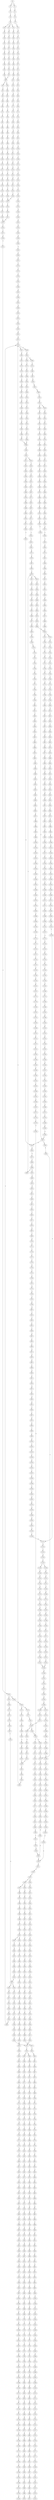 strict digraph  {
	S0 -> S1 [ label = C ];
	S0 -> S2 [ label = A ];
	S1 -> S3 [ label = C ];
	S2 -> S4 [ label = C ];
	S3 -> S5 [ label = T ];
	S4 -> S6 [ label = T ];
	S5 -> S7 [ label = T ];
	S6 -> S8 [ label = T ];
	S7 -> S9 [ label = C ];
	S8 -> S10 [ label = C ];
	S8 -> S11 [ label = G ];
	S8 -> S12 [ label = T ];
	S9 -> S13 [ label = A ];
	S10 -> S14 [ label = A ];
	S11 -> S15 [ label = A ];
	S12 -> S16 [ label = A ];
	S13 -> S17 [ label = G ];
	S14 -> S18 [ label = G ];
	S15 -> S19 [ label = G ];
	S16 -> S20 [ label = G ];
	S17 -> S21 [ label = A ];
	S18 -> S22 [ label = C ];
	S19 -> S23 [ label = C ];
	S20 -> S24 [ label = C ];
	S21 -> S25 [ label = G ];
	S22 -> S26 [ label = C ];
	S23 -> S27 [ label = C ];
	S24 -> S28 [ label = C ];
	S25 -> S29 [ label = G ];
	S26 -> S30 [ label = G ];
	S27 -> S31 [ label = G ];
	S28 -> S32 [ label = G ];
	S29 -> S33 [ label = T ];
	S30 -> S34 [ label = C ];
	S31 -> S35 [ label = C ];
	S32 -> S36 [ label = T ];
	S33 -> S37 [ label = C ];
	S34 -> S38 [ label = C ];
	S35 -> S39 [ label = C ];
	S36 -> S40 [ label = C ];
	S37 -> S41 [ label = C ];
	S38 -> S42 [ label = C ];
	S39 -> S43 [ label = C ];
	S40 -> S44 [ label = C ];
	S41 -> S45 [ label = C ];
	S42 -> S46 [ label = C ];
	S43 -> S47 [ label = C ];
	S44 -> S48 [ label = C ];
	S45 -> S49 [ label = T ];
	S46 -> S50 [ label = T ];
	S47 -> S50 [ label = T ];
	S48 -> S51 [ label = A ];
	S49 -> S52 [ label = T ];
	S50 -> S53 [ label = T ];
	S50 -> S54 [ label = C ];
	S51 -> S55 [ label = C ];
	S52 -> S56 [ label = C ];
	S53 -> S57 [ label = C ];
	S54 -> S58 [ label = C ];
	S55 -> S59 [ label = C ];
	S56 -> S60 [ label = T ];
	S57 -> S61 [ label = A ];
	S58 -> S62 [ label = A ];
	S59 -> S63 [ label = A ];
	S60 -> S64 [ label = C ];
	S61 -> S65 [ label = C ];
	S62 -> S66 [ label = C ];
	S63 -> S67 [ label = C ];
	S64 -> S68 [ label = G ];
	S65 -> S69 [ label = G ];
	S66 -> S70 [ label = C ];
	S67 -> S71 [ label = C ];
	S68 -> S72 [ label = T ];
	S69 -> S73 [ label = C ];
	S70 -> S74 [ label = C ];
	S71 -> S75 [ label = G ];
	S72 -> S76 [ label = A ];
	S73 -> S77 [ label = T ];
	S74 -> S78 [ label = G ];
	S75 -> S79 [ label = A ];
	S76 -> S80 [ label = C ];
	S77 -> S81 [ label = C ];
	S78 -> S82 [ label = C ];
	S79 -> S83 [ label = T ];
	S80 -> S84 [ label = G ];
	S81 -> S85 [ label = C ];
	S82 -> S86 [ label = C ];
	S83 -> S87 [ label = C ];
	S84 -> S88 [ label = G ];
	S85 -> S89 [ label = G ];
	S86 -> S90 [ label = G ];
	S87 -> S91 [ label = G ];
	S88 -> S92 [ label = C ];
	S89 -> S93 [ label = G ];
	S90 -> S94 [ label = G ];
	S91 -> S95 [ label = G ];
	S92 -> S96 [ label = T ];
	S93 -> S97 [ label = T ];
	S94 -> S98 [ label = T ];
	S95 -> S99 [ label = T ];
	S96 -> S100 [ label = A ];
	S97 -> S101 [ label = T ];
	S98 -> S102 [ label = C ];
	S99 -> S103 [ label = T ];
	S100 -> S104 [ label = C ];
	S101 -> S105 [ label = G ];
	S102 -> S106 [ label = C ];
	S103 -> S107 [ label = C ];
	S104 -> S108 [ label = T ];
	S105 -> S109 [ label = C ];
	S106 -> S110 [ label = C ];
	S107 -> S111 [ label = C ];
	S108 -> S112 [ label = G ];
	S109 -> S113 [ label = A ];
	S110 -> S114 [ label = A ];
	S111 -> S115 [ label = A ];
	S112 -> S116 [ label = G ];
	S113 -> S117 [ label = C ];
	S114 -> S118 [ label = G ];
	S115 -> S119 [ label = G ];
	S116 -> S120 [ label = T ];
	S117 -> S121 [ label = T ];
	S118 -> S122 [ label = T ];
	S119 -> S123 [ label = T ];
	S120 -> S124 [ label = G ];
	S121 -> S125 [ label = G ];
	S122 -> S126 [ label = G ];
	S123 -> S127 [ label = G ];
	S124 -> S128 [ label = C ];
	S125 -> S129 [ label = G ];
	S126 -> S130 [ label = G ];
	S127 -> S131 [ label = G ];
	S128 -> S132 [ label = T ];
	S129 -> S133 [ label = T ];
	S130 -> S134 [ label = T ];
	S131 -> S135 [ label = T ];
	S132 -> S136 [ label = A ];
	S133 -> S137 [ label = C ];
	S134 -> S138 [ label = C ];
	S135 -> S139 [ label = C ];
	S136 -> S140 [ label = C ];
	S137 -> S141 [ label = G ];
	S138 -> S142 [ label = G ];
	S139 -> S142 [ label = G ];
	S140 -> S143 [ label = T ];
	S141 -> S144 [ label = T ];
	S142 -> S145 [ label = T ];
	S143 -> S146 [ label = G ];
	S144 -> S147 [ label = C ];
	S145 -> S148 [ label = C ];
	S146 -> S149 [ label = T ];
	S147 -> S150 [ label = C ];
	S148 -> S151 [ label = C ];
	S149 -> S152 [ label = A ];
	S150 -> S153 [ label = G ];
	S151 -> S153 [ label = G ];
	S152 -> S154 [ label = A ];
	S153 -> S155 [ label = T ];
	S154 -> S156 [ label = C ];
	S155 -> S157 [ label = C ];
	S156 -> S158 [ label = A ];
	S157 -> S159 [ label = A ];
	S158 -> S160 [ label = C ];
	S159 -> S161 [ label = C ];
	S160 -> S162 [ label = A ];
	S161 -> S163 [ label = C ];
	S162 -> S164 [ label = C ];
	S163 -> S165 [ label = C ];
	S163 -> S166 [ label = G ];
	S164 -> S167 [ label = G ];
	S165 -> S168 [ label = T ];
	S166 -> S169 [ label = A ];
	S167 -> S170 [ label = C ];
	S168 -> S171 [ label = G ];
	S169 -> S172 [ label = A ];
	S169 -> S173 [ label = G ];
	S170 -> S174 [ label = T ];
	S171 -> S175 [ label = T ];
	S172 -> S176 [ label = T ];
	S173 -> S177 [ label = T ];
	S174 -> S178 [ label = C ];
	S175 -> S179 [ label = C ];
	S176 -> S180 [ label = C ];
	S177 -> S181 [ label = C ];
	S178 -> S182 [ label = C ];
	S179 -> S183 [ label = C ];
	S180 -> S184 [ label = C ];
	S181 -> S185 [ label = C ];
	S182 -> S186 [ label = T ];
	S183 -> S187 [ label = T ];
	S184 -> S188 [ label = T ];
	S185 -> S189 [ label = A ];
	S185 -> S190 [ label = T ];
	S186 -> S191 [ label = A ];
	S187 -> S192 [ label = T ];
	S188 -> S193 [ label = C ];
	S189 -> S194 [ label = G ];
	S190 -> S195 [ label = C ];
	S191 -> S196 [ label = G ];
	S192 -> S197 [ label = G ];
	S193 -> S198 [ label = G ];
	S194 -> S199 [ label = T ];
	S194 -> S200 [ label = C ];
	S195 -> S201 [ label = G ];
	S196 -> S202 [ label = A ];
	S197 -> S203 [ label = A ];
	S197 -> S204 [ label = T ];
	S198 -> S205 [ label = A ];
	S199 -> S206 [ label = A ];
	S200 -> S207 [ label = T ];
	S201 -> S208 [ label = A ];
	S202 -> S209 [ label = A ];
	S203 -> S210 [ label = A ];
	S204 -> S211 [ label = A ];
	S205 -> S212 [ label = A ];
	S206 -> S213 [ label = G ];
	S207 -> S214 [ label = T ];
	S208 -> S215 [ label = A ];
	S209 -> S216 [ label = C ];
	S210 -> S217 [ label = C ];
	S211 -> S218 [ label = G ];
	S212 -> S219 [ label = C ];
	S213 -> S220 [ label = G ];
	S214 -> S221 [ label = C ];
	S215 -> S222 [ label = C ];
	S216 -> S223 [ label = T ];
	S217 -> S224 [ label = T ];
	S218 -> S225 [ label = G ];
	S219 -> S226 [ label = T ];
	S220 -> S227 [ label = G ];
	S221 -> S228 [ label = A ];
	S222 -> S226 [ label = T ];
	S223 -> S229 [ label = T ];
	S224 -> S230 [ label = T ];
	S225 -> S231 [ label = A ];
	S226 -> S232 [ label = T ];
	S227 -> S233 [ label = T ];
	S228 -> S234 [ label = C ];
	S229 -> S235 [ label = C ];
	S230 -> S236 [ label = C ];
	S231 -> S237 [ label = G ];
	S232 -> S238 [ label = C ];
	S233 -> S239 [ label = C ];
	S234 -> S240 [ label = G ];
	S235 -> S241 [ label = A ];
	S236 -> S242 [ label = A ];
	S237 -> S243 [ label = A ];
	S238 -> S244 [ label = A ];
	S239 -> S245 [ label = A ];
	S240 -> S246 [ label = C ];
	S241 -> S247 [ label = A ];
	S242 -> S248 [ label = A ];
	S243 -> S249 [ label = G ];
	S244 -> S250 [ label = A ];
	S245 -> S251 [ label = C ];
	S246 -> S252 [ label = C ];
	S247 -> S253 [ label = C ];
	S248 -> S253 [ label = C ];
	S249 -> S254 [ label = G ];
	S250 -> S253 [ label = C ];
	S251 -> S255 [ label = T ];
	S252 -> S256 [ label = C ];
	S253 -> S257 [ label = C ];
	S253 -> S258 [ label = T ];
	S254 -> S259 [ label = T ];
	S255 -> S260 [ label = C ];
	S256 -> S261 [ label = T ];
	S257 -> S262 [ label = G ];
	S258 -> S263 [ label = G ];
	S259 -> S264 [ label = C ];
	S260 -> S265 [ label = G ];
	S261 -> S266 [ label = T ];
	S262 -> S267 [ label = G ];
	S263 -> S268 [ label = G ];
	S263 -> S269 [ label = C ];
	S264 -> S270 [ label = C ];
	S265 -> S271 [ label = C ];
	S266 -> S272 [ label = C ];
	S267 -> S273 [ label = C ];
	S268 -> S274 [ label = C ];
	S269 -> S275 [ label = C ];
	S270 -> S276 [ label = C ];
	S271 -> S277 [ label = T ];
	S272 -> S278 [ label = A ];
	S273 -> S279 [ label = C ];
	S274 -> S280 [ label = C ];
	S275 -> S281 [ label = C ];
	S276 -> S282 [ label = A ];
	S276 -> S283 [ label = G ];
	S277 -> S284 [ label = T ];
	S278 -> S285 [ label = T ];
	S279 -> S286 [ label = C ];
	S280 -> S287 [ label = C ];
	S281 -> S288 [ label = T ];
	S282 -> S289 [ label = G ];
	S283 -> S290 [ label = G ];
	S284 -> S291 [ label = C ];
	S285 -> S292 [ label = C ];
	S286 -> S293 [ label = A ];
	S287 -> S294 [ label = A ];
	S288 -> S295 [ label = A ];
	S289 -> S296 [ label = A ];
	S290 -> S297 [ label = A ];
	S291 -> S298 [ label = A ];
	S292 -> S299 [ label = C ];
	S293 -> S300 [ label = G ];
	S294 -> S301 [ label = G ];
	S295 -> S302 [ label = G ];
	S296 -> S303 [ label = G ];
	S297 -> S304 [ label = G ];
	S298 -> S305 [ label = T ];
	S299 -> S306 [ label = A ];
	S300 -> S307 [ label = T ];
	S301 -> S308 [ label = G ];
	S302 -> S309 [ label = G ];
	S303 -> S310 [ label = C ];
	S304 -> S311 [ label = G ];
	S305 -> S312 [ label = C ];
	S306 -> S313 [ label = G ];
	S307 -> S314 [ label = T ];
	S308 -> S315 [ label = T ];
	S309 -> S316 [ label = T ];
	S310 -> S317 [ label = C ];
	S311 -> S318 [ label = C ];
	S312 -> S319 [ label = C ];
	S313 -> S320 [ label = A ];
	S314 -> S321 [ label = G ];
	S315 -> S322 [ label = G ];
	S316 -> S323 [ label = G ];
	S317 -> S324 [ label = A ];
	S318 -> S325 [ label = G ];
	S319 -> S326 [ label = A ];
	S320 -> S327 [ label = A ];
	S321 -> S328 [ label = T ];
	S322 -> S329 [ label = C ];
	S322 -> S330 [ label = G ];
	S323 -> S331 [ label = T ];
	S324 -> S332 [ label = C ];
	S325 -> S333 [ label = T ];
	S326 -> S313 [ label = G ];
	S327 -> S334 [ label = C ];
	S328 -> S335 [ label = G ];
	S329 -> S336 [ label = G ];
	S330 -> S337 [ label = G ];
	S331 -> S338 [ label = G ];
	S332 -> S339 [ label = G ];
	S333 -> S340 [ label = G ];
	S334 -> S341 [ label = C ];
	S335 -> S342 [ label = C ];
	S336 -> S343 [ label = C ];
	S337 -> S344 [ label = C ];
	S338 -> S345 [ label = C ];
	S339 -> S346 [ label = G ];
	S340 -> S347 [ label = G ];
	S341 -> S348 [ label = A ];
	S341 -> S349 [ label = G ];
	S342 -> S350 [ label = G ];
	S343 -> S351 [ label = G ];
	S344 -> S352 [ label = T ];
	S345 -> S353 [ label = G ];
	S346 -> S354 [ label = T ];
	S347 -> S355 [ label = T ];
	S348 -> S356 [ label = G ];
	S348 -> S357 [ label = C ];
	S349 -> S358 [ label = G ];
	S350 -> S359 [ label = T ];
	S351 -> S360 [ label = T ];
	S352 -> S361 [ label = T ];
	S353 -> S362 [ label = T ];
	S354 -> S363 [ label = T ];
	S355 -> S364 [ label = A ];
	S356 -> S365 [ label = A ];
	S357 -> S366 [ label = C ];
	S358 -> S367 [ label = A ];
	S359 -> S368 [ label = C ];
	S360 -> S369 [ label = C ];
	S361 -> S370 [ label = C ];
	S362 -> S371 [ label = C ];
	S363 -> S372 [ label = A ];
	S364 -> S373 [ label = T ];
	S365 -> S374 [ label = C ];
	S366 -> S375 [ label = A ];
	S367 -> S376 [ label = C ];
	S368 -> S377 [ label = G ];
	S369 -> S378 [ label = G ];
	S370 -> S379 [ label = G ];
	S371 -> S380 [ label = G ];
	S372 -> S381 [ label = C ];
	S373 -> S382 [ label = G ];
	S374 -> S383 [ label = T ];
	S375 -> S384 [ label = C ];
	S376 -> S385 [ label = G ];
	S377 -> S386 [ label = A ];
	S378 -> S387 [ label = T ];
	S379 -> S388 [ label = A ];
	S380 -> S386 [ label = A ];
	S381 -> S389 [ label = T ];
	S382 -> S390 [ label = A ];
	S383 -> S391 [ label = C ];
	S384 -> S392 [ label = C ];
	S385 -> S393 [ label = C ];
	S386 -> S394 [ label = A ];
	S387 -> S395 [ label = G ];
	S388 -> S396 [ label = A ];
	S389 -> S397 [ label = G ];
	S390 -> S398 [ label = G ];
	S391 -> S399 [ label = C ];
	S392 -> S400 [ label = C ];
	S393 -> S401 [ label = C ];
	S394 -> S402 [ label = C ];
	S395 -> S403 [ label = C ];
	S396 -> S404 [ label = C ];
	S397 -> S405 [ label = C ];
	S398 -> S406 [ label = C ];
	S399 -> S407 [ label = C ];
	S400 -> S408 [ label = C ];
	S401 -> S409 [ label = C ];
	S402 -> S410 [ label = C ];
	S402 -> S411 [ label = A ];
	S403 -> S412 [ label = A ];
	S404 -> S413 [ label = A ];
	S405 -> S414 [ label = A ];
	S406 -> S415 [ label = G ];
	S407 -> S416 [ label = A ];
	S408 -> S417 [ label = T ];
	S409 -> S418 [ label = A ];
	S410 -> S419 [ label = T ];
	S411 -> S420 [ label = C ];
	S412 -> S421 [ label = T ];
	S413 -> S422 [ label = C ];
	S414 -> S423 [ label = G ];
	S415 -> S424 [ label = G ];
	S416 -> S425 [ label = T ];
	S417 -> S426 [ label = T ];
	S418 -> S427 [ label = T ];
	S419 -> S428 [ label = T ];
	S420 -> S429 [ label = C ];
	S421 -> S430 [ label = C ];
	S422 -> S431 [ label = G ];
	S423 -> S432 [ label = A ];
	S424 -> S433 [ label = T ];
	S425 -> S434 [ label = C ];
	S426 -> S435 [ label = C ];
	S427 -> S436 [ label = C ];
	S428 -> S437 [ label = C ];
	S429 -> S438 [ label = C ];
	S430 -> S439 [ label = C ];
	S431 -> S440 [ label = C ];
	S432 -> S441 [ label = C ];
	S433 -> S442 [ label = C ];
	S434 -> S443 [ label = T ];
	S435 -> S444 [ label = C ];
	S435 -> S445 [ label = G ];
	S436 -> S446 [ label = G ];
	S437 -> S447 [ label = G ];
	S438 -> S448 [ label = G ];
	S439 -> S449 [ label = G ];
	S440 -> S450 [ label = G ];
	S441 -> S451 [ label = G ];
	S442 -> S452 [ label = G ];
	S443 -> S453 [ label = G ];
	S444 -> S454 [ label = T ];
	S445 -> S455 [ label = A ];
	S446 -> S456 [ label = T ];
	S447 -> S457 [ label = T ];
	S448 -> S458 [ label = T ];
	S449 -> S459 [ label = C ];
	S450 -> S460 [ label = C ];
	S451 -> S461 [ label = G ];
	S452 -> S462 [ label = C ];
	S453 -> S463 [ label = C ];
	S454 -> S464 [ label = G ];
	S455 -> S465 [ label = T ];
	S456 -> S466 [ label = C ];
	S457 -> S467 [ label = A ];
	S458 -> S468 [ label = A ];
	S459 -> S469 [ label = A ];
	S460 -> S470 [ label = A ];
	S461 -> S471 [ label = A ];
	S462 -> S472 [ label = A ];
	S463 -> S473 [ label = C ];
	S464 -> S474 [ label = T ];
	S465 -> S475 [ label = C ];
	S466 -> S476 [ label = C ];
	S467 -> S477 [ label = C ];
	S468 -> S478 [ label = C ];
	S469 -> S479 [ label = C ];
	S470 -> S480 [ label = C ];
	S471 -> S481 [ label = C ];
	S472 -> S482 [ label = C ];
	S473 -> S483 [ label = A ];
	S474 -> S484 [ label = C ];
	S475 -> S485 [ label = G ];
	S476 -> S486 [ label = T ];
	S477 -> S487 [ label = T ];
	S478 -> S488 [ label = G ];
	S479 -> S489 [ label = G ];
	S480 -> S490 [ label = G ];
	S481 -> S491 [ label = A ];
	S482 -> S492 [ label = G ];
	S483 -> S493 [ label = G ];
	S484 -> S494 [ label = C ];
	S485 -> S495 [ label = T ];
	S486 -> S496 [ label = C ];
	S487 -> S497 [ label = T ];
	S488 -> S498 [ label = T ];
	S489 -> S499 [ label = T ];
	S490 -> S500 [ label = T ];
	S491 -> S501 [ label = C ];
	S492 -> S502 [ label = C ];
	S493 -> S503 [ label = T ];
	S494 -> S504 [ label = T ];
	S495 -> S505 [ label = T ];
	S496 -> S506 [ label = T ];
	S497 -> S507 [ label = C ];
	S498 -> S508 [ label = C ];
	S499 -> S509 [ label = C ];
	S500 -> S510 [ label = C ];
	S501 -> S511 [ label = A ];
	S502 -> S512 [ label = G ];
	S503 -> S513 [ label = C ];
	S504 -> S514 [ label = T ];
	S505 -> S515 [ label = T ];
	S506 -> S516 [ label = T ];
	S507 -> S517 [ label = A ];
	S508 -> S518 [ label = C ];
	S509 -> S519 [ label = G ];
	S510 -> S520 [ label = C ];
	S511 -> S521 [ label = C ];
	S512 -> S522 [ label = C ];
	S513 -> S523 [ label = G ];
	S514 -> S197 [ label = G ];
	S515 -> S524 [ label = G ];
	S516 -> S525 [ label = C ];
	S517 -> S526 [ label = A ];
	S518 -> S527 [ label = A ];
	S519 -> S528 [ label = A ];
	S520 -> S529 [ label = A ];
	S521 -> S530 [ label = C ];
	S522 -> S531 [ label = G ];
	S523 -> S532 [ label = T ];
	S524 -> S533 [ label = T ];
	S525 -> S534 [ label = T ];
	S526 -> S535 [ label = G ];
	S527 -> S536 [ label = G ];
	S528 -> S537 [ label = G ];
	S529 -> S538 [ label = G ];
	S530 -> S539 [ label = T ];
	S531 -> S540 [ label = G ];
	S532 -> S541 [ label = A ];
	S533 -> S542 [ label = A ];
	S534 -> S543 [ label = C ];
	S535 -> S544 [ label = C ];
	S536 -> S545 [ label = C ];
	S537 -> S546 [ label = C ];
	S538 -> S547 [ label = C ];
	S539 -> S548 [ label = C ];
	S540 -> S549 [ label = C ];
	S541 -> S550 [ label = A ];
	S542 -> S551 [ label = G ];
	S543 -> S552 [ label = G ];
	S544 -> S553 [ label = G ];
	S545 -> S554 [ label = G ];
	S546 -> S555 [ label = G ];
	S547 -> S556 [ label = T ];
	S547 -> S554 [ label = G ];
	S548 -> S557 [ label = T ];
	S549 -> S558 [ label = T ];
	S550 -> S559 [ label = G ];
	S551 -> S560 [ label = G ];
	S552 -> S561 [ label = G ];
	S553 -> S562 [ label = A ];
	S554 -> S563 [ label = A ];
	S555 -> S564 [ label = A ];
	S556 -> S565 [ label = T ];
	S557 -> S566 [ label = A ];
	S558 -> S567 [ label = G ];
	S559 -> S568 [ label = A ];
	S560 -> S569 [ label = A ];
	S561 -> S570 [ label = A ];
	S562 -> S571 [ label = G ];
	S563 -> S572 [ label = G ];
	S564 -> S573 [ label = G ];
	S565 -> S221 [ label = C ];
	S566 -> S574 [ label = G ];
	S567 -> S575 [ label = G ];
	S568 -> S576 [ label = C ];
	S569 -> S577 [ label = A ];
	S570 -> S578 [ label = G ];
	S571 -> S579 [ label = T ];
	S572 -> S580 [ label = T ];
	S573 -> S581 [ label = T ];
	S574 -> S582 [ label = A ];
	S575 -> S583 [ label = A ];
	S576 -> S584 [ label = G ];
	S577 -> S585 [ label = A ];
	S578 -> S586 [ label = A ];
	S579 -> S587 [ label = C ];
	S580 -> S588 [ label = C ];
	S581 -> S589 [ label = C ];
	S582 -> S590 [ label = A ];
	S583 -> S591 [ label = A ];
	S584 -> S592 [ label = G ];
	S585 -> S593 [ label = G ];
	S586 -> S594 [ label = G ];
	S587 -> S595 [ label = C ];
	S588 -> S596 [ label = C ];
	S588 -> S597 [ label = T ];
	S589 -> S598 [ label = G ];
	S590 -> S599 [ label = C ];
	S591 -> S600 [ label = T ];
	S592 -> S601 [ label = C ];
	S593 -> S602 [ label = G ];
	S594 -> S603 [ label = G ];
	S595 -> S604 [ label = C ];
	S596 -> S604 [ label = C ];
	S597 -> S605 [ label = C ];
	S598 -> S606 [ label = A ];
	S599 -> S607 [ label = G ];
	S600 -> S608 [ label = G ];
	S601 -> S609 [ label = T ];
	S602 -> S610 [ label = T ];
	S603 -> S611 [ label = T ];
	S604 -> S612 [ label = T ];
	S604 -> S613 [ label = G ];
	S605 -> S614 [ label = G ];
	S606 -> S615 [ label = A ];
	S607 -> S616 [ label = A ];
	S608 -> S617 [ label = G ];
	S609 -> S618 [ label = C ];
	S610 -> S619 [ label = C ];
	S611 -> S620 [ label = C ];
	S612 -> S621 [ label = C ];
	S613 -> S622 [ label = C ];
	S614 -> S623 [ label = T ];
	S615 -> S624 [ label = C ];
	S616 -> S625 [ label = G ];
	S617 -> S626 [ label = G ];
	S618 -> S627 [ label = T ];
	S619 -> S628 [ label = C ];
	S620 -> S270 [ label = C ];
	S621 -> S629 [ label = C ];
	S622 -> S630 [ label = C ];
	S623 -> S631 [ label = C ];
	S624 -> S632 [ label = C ];
	S625 -> S633 [ label = G ];
	S626 -> S634 [ label = G ];
	S627 -> S635 [ label = C ];
	S628 -> S636 [ label = C ];
	S629 -> S637 [ label = G ];
	S630 -> S638 [ label = T ];
	S631 -> S639 [ label = T ];
	S632 -> S640 [ label = T ];
	S633 -> S641 [ label = T ];
	S634 -> S642 [ label = T ];
	S635 -> S643 [ label = G ];
	S636 -> S644 [ label = G ];
	S637 -> S645 [ label = G ];
	S638 -> S646 [ label = G ];
	S639 -> S647 [ label = G ];
	S640 -> S648 [ label = G ];
	S641 -> S649 [ label = G ];
	S642 -> S650 [ label = C ];
	S643 -> S651 [ label = A ];
	S644 -> S652 [ label = A ];
	S645 -> S653 [ label = T ];
	S646 -> S654 [ label = T ];
	S647 -> S655 [ label = T ];
	S648 -> S656 [ label = T ];
	S649 -> S657 [ label = T ];
	S650 -> S658 [ label = C ];
	S651 -> S659 [ label = A ];
	S652 -> S660 [ label = A ];
	S653 -> S661 [ label = C ];
	S654 -> S662 [ label = C ];
	S655 -> S663 [ label = T ];
	S656 -> S664 [ label = C ];
	S657 -> S665 [ label = C ];
	S658 -> S666 [ label = G ];
	S659 -> S667 [ label = G ];
	S660 -> S668 [ label = G ];
	S661 -> S669 [ label = T ];
	S662 -> S670 [ label = G ];
	S663 -> S671 [ label = C ];
	S664 -> S672 [ label = G ];
	S665 -> S673 [ label = C ];
	S666 -> S674 [ label = C ];
	S667 -> S675 [ label = T ];
	S668 -> S676 [ label = T ];
	S669 -> S677 [ label = G ];
	S670 -> S678 [ label = C ];
	S671 -> S679 [ label = C ];
	S672 -> S680 [ label = C ];
	S673 -> S681 [ label = C ];
	S674 -> S682 [ label = C ];
	S675 -> S683 [ label = C ];
	S676 -> S684 [ label = C ];
	S677 -> S685 [ label = G ];
	S678 -> S686 [ label = G ];
	S679 -> S687 [ label = G ];
	S680 -> S688 [ label = G ];
	S681 -> S689 [ label = T ];
	S682 -> S690 [ label = G ];
	S683 -> S691 [ label = G ];
	S684 -> S692 [ label = G ];
	S685 -> S693 [ label = A ];
	S686 -> S694 [ label = C ];
	S687 -> S695 [ label = T ];
	S688 -> S694 [ label = C ];
	S689 -> S696 [ label = G ];
	S690 -> S697 [ label = G ];
	S691 -> S698 [ label = C ];
	S692 -> S699 [ label = A ];
	S693 -> S700 [ label = G ];
	S694 -> S701 [ label = G ];
	S694 -> S702 [ label = A ];
	S695 -> S703 [ label = G ];
	S696 -> S704 [ label = T ];
	S697 -> S705 [ label = A ];
	S698 -> S706 [ label = G ];
	S699 -> S707 [ label = G ];
	S700 -> S708 [ label = G ];
	S701 -> S709 [ label = A ];
	S702 -> S710 [ label = A ];
	S703 -> S711 [ label = G ];
	S704 -> S712 [ label = C ];
	S705 -> S713 [ label = A ];
	S706 -> S714 [ label = G ];
	S707 -> S715 [ label = G ];
	S708 -> S716 [ label = G ];
	S709 -> S717 [ label = G ];
	S710 -> S718 [ label = C ];
	S711 -> S719 [ label = C ];
	S712 -> S720 [ label = C ];
	S713 -> S721 [ label = C ];
	S714 -> S722 [ label = C ];
	S715 -> S723 [ label = T ];
	S716 -> S724 [ label = T ];
	S717 -> S725 [ label = C ];
	S718 -> S726 [ label = C ];
	S719 -> S727 [ label = C ];
	S720 -> S728 [ label = T ];
	S721 -> S729 [ label = T ];
	S722 -> S730 [ label = T ];
	S723 -> S731 [ label = A ];
	S724 -> S732 [ label = G ];
	S725 -> S733 [ label = A ];
	S726 -> S734 [ label = C ];
	S727 -> S735 [ label = C ];
	S728 -> S736 [ label = A ];
	S729 -> S737 [ label = G ];
	S730 -> S738 [ label = A ];
	S731 -> S739 [ label = T ];
	S732 -> S740 [ label = T ];
	S733 -> S741 [ label = G ];
	S734 -> S742 [ label = G ];
	S735 -> S743 [ label = G ];
	S736 -> S744 [ label = C ];
	S737 -> S745 [ label = C ];
	S738 -> S746 [ label = T ];
	S739 -> S747 [ label = A ];
	S740 -> S748 [ label = T ];
	S741 -> S749 [ label = T ];
	S742 -> S750 [ label = T ];
	S743 -> S751 [ label = T ];
	S744 -> S752 [ label = T ];
	S745 -> S753 [ label = A ];
	S746 -> S754 [ label = A ];
	S747 -> S755 [ label = A ];
	S748 -> S756 [ label = C ];
	S749 -> S757 [ label = G ];
	S750 -> S758 [ label = A ];
	S751 -> S759 [ label = C ];
	S752 -> S760 [ label = A ];
	S753 -> S761 [ label = A ];
	S754 -> S762 [ label = G ];
	S755 -> S763 [ label = G ];
	S756 -> S764 [ label = C ];
	S757 -> S765 [ label = C ];
	S758 -> S766 [ label = C ];
	S759 -> S767 [ label = C ];
	S760 -> S768 [ label = C ];
	S761 -> S769 [ label = C ];
	S762 -> S770 [ label = T ];
	S763 -> S771 [ label = T ];
	S764 -> S772 [ label = A ];
	S765 -> S773 [ label = A ];
	S766 -> S774 [ label = A ];
	S767 -> S775 [ label = A ];
	S768 -> S776 [ label = C ];
	S769 -> S777 [ label = C ];
	S770 -> S778 [ label = A ];
	S771 -> S779 [ label = C ];
	S772 -> S780 [ label = G ];
	S773 -> S781 [ label = A ];
	S774 -> S782 [ label = G ];
	S775 -> S783 [ label = G ];
	S776 -> S784 [ label = A ];
	S777 -> S785 [ label = A ];
	S778 -> S786 [ label = G ];
	S779 -> S787 [ label = G ];
	S780 -> S788 [ label = C ];
	S781 -> S789 [ label = C ];
	S782 -> S790 [ label = C ];
	S783 -> S791 [ label = T ];
	S784 -> S792 [ label = G ];
	S785 -> S793 [ label = G ];
	S786 -> S794 [ label = C ];
	S787 -> S795 [ label = T ];
	S788 -> S796 [ label = A ];
	S789 -> S797 [ label = A ];
	S790 -> S798 [ label = A ];
	S791 -> S799 [ label = A ];
	S792 -> S800 [ label = G ];
	S793 -> S801 [ label = A ];
	S794 -> S802 [ label = C ];
	S795 -> S803 [ label = G ];
	S796 -> S804 [ label = G ];
	S797 -> S805 [ label = G ];
	S798 -> S806 [ label = G ];
	S799 -> S807 [ label = G ];
	S800 -> S808 [ label = A ];
	S801 -> S809 [ label = A ];
	S802 -> S810 [ label = G ];
	S803 -> S811 [ label = G ];
	S804 -> S812 [ label = A ];
	S805 -> S813 [ label = C ];
	S806 -> S814 [ label = G ];
	S807 -> S815 [ label = C ];
	S808 -> S816 [ label = G ];
	S809 -> S817 [ label = C ];
	S810 -> S818 [ label = A ];
	S811 -> S819 [ label = T ];
	S812 -> S820 [ label = T ];
	S813 -> S821 [ label = T ];
	S814 -> S822 [ label = T ];
	S815 -> S823 [ label = T ];
	S816 -> S824 [ label = A ];
	S817 -> S825 [ label = A ];
	S818 -> S826 [ label = A ];
	S819 -> S827 [ label = A ];
	S820 -> S828 [ label = A ];
	S821 -> S829 [ label = A ];
	S822 -> S830 [ label = G ];
	S823 -> S831 [ label = C ];
	S824 -> S832 [ label = G ];
	S825 -> S833 [ label = G ];
	S826 -> S834 [ label = A ];
	S827 -> S835 [ label = C ];
	S828 -> S836 [ label = A ];
	S829 -> S837 [ label = C ];
	S830 -> S838 [ label = C ];
	S831 -> S839 [ label = C ];
	S832 -> S840 [ label = T ];
	S833 -> S841 [ label = C ];
	S834 -> S842 [ label = C ];
	S835 -> S843 [ label = C ];
	S836 -> S844 [ label = A ];
	S837 -> S845 [ label = G ];
	S838 -> S846 [ label = A ];
	S839 -> S847 [ label = A ];
	S840 -> S848 [ label = C ];
	S841 -> S849 [ label = C ];
	S842 -> S850 [ label = C ];
	S843 -> S851 [ label = G ];
	S844 -> S852 [ label = A ];
	S845 -> S853 [ label = A ];
	S846 -> S854 [ label = C ];
	S847 -> S855 [ label = C ];
	S848 -> S856 [ label = A ];
	S849 -> S857 [ label = G ];
	S850 -> S858 [ label = C ];
	S851 -> S859 [ label = G ];
	S852 -> S860 [ label = A ];
	S853 -> S861 [ label = G ];
	S854 -> S862 [ label = G ];
	S855 -> S863 [ label = C ];
	S856 -> S864 [ label = G ];
	S857 -> S865 [ label = T ];
	S858 -> S866 [ label = C ];
	S859 -> S867 [ label = T ];
	S860 -> S868 [ label = C ];
	S861 -> S869 [ label = A ];
	S862 -> S870 [ label = C ];
	S863 -> S871 [ label = G ];
	S864 -> S872 [ label = G ];
	S865 -> S873 [ label = C ];
	S866 -> S874 [ label = G ];
	S867 -> S875 [ label = G ];
	S868 -> S876 [ label = T ];
	S869 -> S877 [ label = A ];
	S870 -> S878 [ label = G ];
	S871 -> S879 [ label = G ];
	S872 -> S880 [ label = A ];
	S873 -> S881 [ label = C ];
	S874 -> S882 [ label = A ];
	S875 -> S883 [ label = G ];
	S876 -> S884 [ label = T ];
	S877 -> S885 [ label = C ];
	S878 -> S886 [ label = G ];
	S879 -> S887 [ label = A ];
	S880 -> S888 [ label = C ];
	S881 -> S889 [ label = T ];
	S882 -> S890 [ label = C ];
	S883 -> S891 [ label = T ];
	S884 -> S892 [ label = T ];
	S885 -> S893 [ label = T ];
	S886 -> S894 [ label = T ];
	S887 -> S895 [ label = C ];
	S888 -> S896 [ label = C ];
	S889 -> S897 [ label = C ];
	S890 -> S898 [ label = T ];
	S891 -> S899 [ label = T ];
	S892 -> S900 [ label = G ];
	S893 -> S901 [ label = G ];
	S894 -> S902 [ label = G ];
	S895 -> S903 [ label = G ];
	S896 -> S904 [ label = A ];
	S897 -> S905 [ label = T ];
	S898 -> S906 [ label = A ];
	S899 -> S907 [ label = A ];
	S900 -> S908 [ label = C ];
	S901 -> S909 [ label = G ];
	S902 -> S910 [ label = C ];
	S903 -> S911 [ label = T ];
	S904 -> S912 [ label = G ];
	S905 -> S913 [ label = G ];
	S906 -> S914 [ label = G ];
	S907 -> S915 [ label = G ];
	S908 -> S916 [ label = C ];
	S909 -> S917 [ label = C ];
	S910 -> S918 [ label = C ];
	S911 -> S919 [ label = C ];
	S912 -> S920 [ label = T ];
	S913 -> S921 [ label = T ];
	S914 -> S922 [ label = A ];
	S915 -> S923 [ label = A ];
	S916 -> S924 [ label = G ];
	S917 -> S925 [ label = G ];
	S918 -> S926 [ label = G ];
	S919 -> S927 [ label = G ];
	S920 -> S928 [ label = C ];
	S921 -> S929 [ label = C ];
	S922 -> S930 [ label = A ];
	S923 -> S931 [ label = A ];
	S924 -> S932 [ label = T ];
	S925 -> S933 [ label = C ];
	S926 -> S934 [ label = C ];
	S927 -> S935 [ label = T ];
	S928 -> S936 [ label = T ];
	S929 -> S937 [ label = G ];
	S930 -> S938 [ label = T ];
	S931 -> S939 [ label = G ];
	S932 -> S940 [ label = A ];
	S933 -> S941 [ label = A ];
	S934 -> S942 [ label = A ];
	S935 -> S943 [ label = G ];
	S936 -> S944 [ label = C ];
	S937 -> S945 [ label = T ];
	S938 -> S946 [ label = C ];
	S939 -> S947 [ label = G ];
	S940 -> S948 [ label = G ];
	S941 -> S949 [ label = G ];
	S942 -> S950 [ label = A ];
	S943 -> S951 [ label = A ];
	S944 -> S952 [ label = T ];
	S945 -> S953 [ label = G ];
	S946 -> S954 [ label = G ];
	S947 -> S955 [ label = G ];
	S948 -> S956 [ label = C ];
	S949 -> S957 [ label = C ];
	S950 -> S958 [ label = C ];
	S951 -> S959 [ label = C ];
	S952 -> S960 [ label = G ];
	S953 -> S961 [ label = G ];
	S954 -> S962 [ label = G ];
	S955 -> S963 [ label = G ];
	S956 -> S964 [ label = C ];
	S957 -> S965 [ label = G ];
	S958 -> S966 [ label = C ];
	S959 -> S967 [ label = C ];
	S960 -> S968 [ label = T ];
	S961 -> S969 [ label = T ];
	S962 -> S970 [ label = G ];
	S963 -> S971 [ label = G ];
	S964 -> S972 [ label = G ];
	S965 -> S973 [ label = G ];
	S966 -> S974 [ label = A ];
	S967 -> S975 [ label = G ];
	S968 -> S976 [ label = A ];
	S969 -> S977 [ label = A ];
	S970 -> S978 [ label = T ];
	S971 -> S979 [ label = T ];
	S972 -> S980 [ label = G ];
	S973 -> S981 [ label = G ];
	S974 -> S982 [ label = G ];
	S975 -> S983 [ label = G ];
	S978 -> S984 [ label = A ];
	S979 -> S985 [ label = C ];
	S980 -> S986 [ label = T ];
	S981 -> S987 [ label = T ];
	S982 -> S988 [ label = T ];
	S983 -> S989 [ label = T ];
	S984 -> S990 [ label = T ];
	S985 -> S991 [ label = C ];
	S986 -> S992 [ label = G ];
	S987 -> S993 [ label = G ];
	S988 -> S994 [ label = C ];
	S989 -> S995 [ label = C ];
	S990 -> S996 [ label = C ];
	S991 -> S997 [ label = G ];
	S992 -> S998 [ label = A ];
	S993 -> S999 [ label = C ];
	S994 -> S1000 [ label = G ];
	S995 -> S1001 [ label = G ];
	S996 -> S1002 [ label = C ];
	S997 -> S1003 [ label = T ];
	S998 -> S1004 [ label = C ];
	S999 -> S1005 [ label = C ];
	S1000 -> S1006 [ label = C ];
	S1001 -> S1007 [ label = C ];
	S1002 -> S1008 [ label = C ];
	S1003 -> S1009 [ label = C ];
	S1004 -> S1010 [ label = G ];
	S1005 -> S1011 [ label = G ];
	S1006 -> S1012 [ label = G ];
	S1007 -> S1013 [ label = G ];
	S1008 -> S1014 [ label = G ];
	S1009 -> S1015 [ label = G ];
	S1010 -> S1016 [ label = T ];
	S1011 -> S1017 [ label = C ];
	S1012 -> S1018 [ label = C ];
	S1013 -> S1019 [ label = T ];
	S1014 -> S1020 [ label = A ];
	S1015 -> S1021 [ label = G ];
	S1016 -> S1022 [ label = G ];
	S1017 -> S1023 [ label = C ];
	S1018 -> S1024 [ label = A ];
	S1019 -> S1025 [ label = A ];
	S1020 -> S1026 [ label = A ];
	S1021 -> S1027 [ label = A ];
	S1022 -> S1028 [ label = G ];
	S1023 -> S1029 [ label = G ];
	S1024 -> S1030 [ label = G ];
	S1025 -> S1031 [ label = G ];
	S1026 -> S1032 [ label = A ];
	S1027 -> S1033 [ label = A ];
	S1028 -> S1034 [ label = G ];
	S1029 -> S1035 [ label = G ];
	S1030 -> S1036 [ label = C ];
	S1031 -> S1037 [ label = C ];
	S1032 -> S1038 [ label = G ];
	S1033 -> S1039 [ label = C ];
	S1034 -> S1040 [ label = T ];
	S1035 -> S1041 [ label = T ];
	S1036 -> S1042 [ label = C ];
	S1037 -> S1043 [ label = C ];
	S1038 -> S1044 [ label = T ];
	S1039 -> S1045 [ label = T ];
	S1040 -> S1046 [ label = A ];
	S1041 -> S1047 [ label = G ];
	S1042 -> S1048 [ label = G ];
	S1043 -> S1049 [ label = G ];
	S1044 -> S1050 [ label = G ];
	S1045 -> S1051 [ label = A ];
	S1046 -> S1052 [ label = C ];
	S1047 -> S1053 [ label = G ];
	S1048 -> S1054 [ label = G ];
	S1049 -> S1055 [ label = C ];
	S1050 -> S1056 [ label = T ];
	S1051 -> S1057 [ label = C ];
	S1052 -> S1058 [ label = T ];
	S1053 -> S1059 [ label = T ];
	S1054 -> S1060 [ label = T ];
	S1055 -> S1061 [ label = T ];
	S1056 -> S1062 [ label = C ];
	S1057 -> S1063 [ label = A ];
	S1058 -> S1064 [ label = A ];
	S1059 -> S1065 [ label = G ];
	S1060 -> S1066 [ label = G ];
	S1061 -> S1067 [ label = G ];
	S1062 -> S1068 [ label = G ];
	S1063 -> S1069 [ label = A ];
	S1064 -> S1070 [ label = T ];
	S1065 -> S1071 [ label = G ];
	S1066 -> S1072 [ label = G ];
	S1067 -> S1073 [ label = G ];
	S1068 -> S1074 [ label = T ];
	S1069 -> S1075 [ label = C ];
	S1070 -> S1076 [ label = T ];
	S1071 -> S1077 [ label = A ];
	S1072 -> S1078 [ label = A ];
	S1073 -> S1079 [ label = A ];
	S1074 -> S1080 [ label = C ];
	S1075 -> S1081 [ label = G ];
	S1076 -> S1082 [ label = G ];
	S1077 -> S1083 [ label = A ];
	S1078 -> S1084 [ label = A ];
	S1079 -> S1085 [ label = A ];
	S1080 -> S1086 [ label = G ];
	S1081 -> S1087 [ label = A ];
	S1082 -> S1088 [ label = G ];
	S1083 -> S1089 [ label = C ];
	S1084 -> S1090 [ label = G ];
	S1085 -> S1091 [ label = G ];
	S1086 -> S1092 [ label = G ];
	S1087 -> S1093 [ label = A ];
	S1088 -> S1094 [ label = A ];
	S1089 -> S1095 [ label = C ];
	S1090 -> S1096 [ label = A ];
	S1091 -> S1097 [ label = A ];
	S1092 -> S1098 [ label = A ];
	S1093 -> S1099 [ label = A ];
	S1094 -> S1100 [ label = A ];
	S1095 -> S1101 [ label = T ];
	S1096 -> S1102 [ label = A ];
	S1097 -> S1103 [ label = A ];
	S1098 -> S1104 [ label = A ];
	S1099 -> S1105 [ label = A ];
	S1100 -> S1106 [ label = C ];
	S1101 -> S1107 [ label = C ];
	S1102 -> S1108 [ label = C ];
	S1103 -> S1109 [ label = C ];
	S1104 -> S1110 [ label = C ];
	S1105 -> S1111 [ label = C ];
	S1106 -> S1112 [ label = G ];
	S1107 -> S1113 [ label = G ];
	S1108 -> S1114 [ label = G ];
	S1109 -> S1114 [ label = G ];
	S1110 -> S1115 [ label = A ];
	S1111 -> S1116 [ label = A ];
	S1112 -> S1117 [ label = G ];
	S1113 -> S1118 [ label = G ];
	S1114 -> S1119 [ label = G ];
	S1115 -> S1120 [ label = G ];
	S1116 -> S1121 [ label = G ];
	S1117 -> S1122 [ label = T ];
	S1118 -> S1123 [ label = C ];
	S1119 -> S1124 [ label = C ];
	S1120 -> S1125 [ label = G ];
	S1121 -> S1126 [ label = A ];
	S1122 -> S1127 [ label = A ];
	S1123 -> S1128 [ label = A ];
	S1124 -> S1129 [ label = A ];
	S1125 -> S1130 [ label = A ];
	S1126 -> S1131 [ label = A ];
	S1127 -> S1132 [ label = C ];
	S1128 -> S1133 [ label = C ];
	S1129 -> S1134 [ label = C ];
	S1130 -> S1135 [ label = A ];
	S1131 -> S1136 [ label = G ];
	S1132 -> S1137 [ label = G ];
	S1133 -> S1138 [ label = G ];
	S1134 -> S1139 [ label = C ];
	S1134 -> S1140 [ label = T ];
	S1135 -> S1141 [ label = T ];
	S1136 -> S1142 [ label = G ];
	S1137 -> S1143 [ label = A ];
	S1138 -> S1144 [ label = C ];
	S1139 -> S1145 [ label = G ];
	S1140 -> S1146 [ label = G ];
	S1141 -> S1147 [ label = A ];
	S1142 -> S1148 [ label = G ];
	S1143 -> S1149 [ label = A ];
	S1144 -> S1150 [ label = G ];
	S1145 -> S1151 [ label = G ];
	S1146 -> S1152 [ label = G ];
	S1147 -> S1153 [ label = G ];
	S1148 -> S1154 [ label = G ];
	S1149 -> S1155 [ label = G ];
	S1150 -> S1156 [ label = C ];
	S1151 -> S1157 [ label = G ];
	S1152 -> S1158 [ label = G ];
	S1153 -> S1159 [ label = T ];
	S1154 -> S1160 [ label = T ];
	S1155 -> S1161 [ label = A ];
	S1156 -> S1162 [ label = G ];
	S1157 -> S1163 [ label = A ];
	S1158 -> S1164 [ label = A ];
	S1159 -> S1165 [ label = C ];
	S1160 -> S1166 [ label = C ];
	S1161 -> S1167 [ label = A ];
	S1162 -> S1168 [ label = C ];
	S1163 -> S1169 [ label = A ];
	S1164 -> S1170 [ label = A ];
	S1165 -> S1171 [ label = T ];
	S1166 -> S1172 [ label = T ];
	S1167 -> S1173 [ label = G ];
	S1168 -> S1174 [ label = G ];
	S1169 -> S1175 [ label = T ];
	S1170 -> S1176 [ label = C ];
	S1171 -> S1177 [ label = C ];
	S1172 -> S1178 [ label = C ];
	S1173 -> S1179 [ label = T ];
	S1174 -> S1180 [ label = T ];
	S1175 -> S1181 [ label = T ];
	S1176 -> S1182 [ label = T ];
	S1177 -> S1183 [ label = T ];
	S1178 -> S1184 [ label = T ];
	S1179 -> S1185 [ label = G ];
	S1180 -> S1186 [ label = C ];
	S1181 -> S1187 [ label = G ];
	S1182 -> S1188 [ label = G ];
	S1183 -> S1189 [ label = C ];
	S1184 -> S1190 [ label = C ];
	S1185 -> S1191 [ label = T ];
	S1186 -> S1192 [ label = G ];
	S1187 -> S1193 [ label = A ];
	S1188 -> S1194 [ label = G ];
	S1189 -> S1195 [ label = T ];
	S1190 -> S1196 [ label = G ];
	S1191 -> S1197 [ label = C ];
	S1192 -> S1198 [ label = A ];
	S1193 -> S1199 [ label = A ];
	S1194 -> S1200 [ label = A ];
	S1195 -> S1201 [ label = G ];
	S1196 -> S1202 [ label = T ];
	S1197 -> S1203 [ label = C ];
	S1198 -> S1204 [ label = C ];
	S1199 -> S1205 [ label = C ];
	S1200 -> S1206 [ label = C ];
	S1201 -> S1207 [ label = A ];
	S1202 -> S1208 [ label = G ];
	S1203 -> S1209 [ label = T ];
	S1204 -> S1210 [ label = G ];
	S1205 -> S1211 [ label = C ];
	S1206 -> S1212 [ label = C ];
	S1207 -> S1213 [ label = G ];
	S1208 -> S1214 [ label = G ];
	S1209 -> S1215 [ label = G ];
	S1210 -> S1216 [ label = C ];
	S1211 -> S1217 [ label = C ];
	S1212 -> S1218 [ label = C ];
	S1213 -> S1219 [ label = T ];
	S1214 -> S1220 [ label = T ];
	S1215 -> S1221 [ label = G ];
	S1216 -> S1222 [ label = G ];
	S1217 -> S1223 [ label = G ];
	S1218 -> S1224 [ label = G ];
	S1219 -> S1225 [ label = A ];
	S1220 -> S1226 [ label = A ];
	S1221 -> S1227 [ label = C ];
	S1222 -> S1228 [ label = C ];
	S1223 -> S1229 [ label = T ];
	S1224 -> S1230 [ label = T ];
	S1227 -> S1231 [ label = C ];
	S1228 -> S1232 [ label = C ];
	S1229 -> S1233 [ label = C ];
	S1230 -> S1234 [ label = C ];
	S1231 -> S1235 [ label = T ];
	S1232 -> S1236 [ label = T ];
	S1233 -> S1237 [ label = T ];
	S1234 -> S1238 [ label = T ];
	S1235 -> S1239 [ label = G ];
	S1236 -> S1240 [ label = C ];
	S1237 -> S1241 [ label = C ];
	S1238 -> S1242 [ label = C ];
	S1239 -> S1243 [ label = G ];
	S1240 -> S1244 [ label = G ];
	S1241 -> S1245 [ label = G ];
	S1242 -> S1245 [ label = G ];
	S1243 -> S1246 [ label = G ];
	S1244 -> S1247 [ label = G ];
	S1245 -> S1248 [ label = G ];
	S1246 -> S1249 [ label = T ];
	S1247 -> S1250 [ label = G ];
	S1248 -> S1251 [ label = C ];
	S1249 -> S1252 [ label = C ];
	S1250 -> S1253 [ label = C ];
	S1251 -> S1254 [ label = A ];
	S1252 -> S1255 [ label = C ];
	S1253 -> S1256 [ label = T ];
	S1254 -> S1257 [ label = C ];
	S1255 -> S1258 [ label = C ];
	S1256 -> S1259 [ label = C ];
	S1257 -> S1260 [ label = C ];
	S1258 -> S1261 [ label = G ];
	S1259 -> S1262 [ label = A ];
	S1260 -> S1263 [ label = G ];
	S1261 -> S1264 [ label = A ];
	S1262 -> S1265 [ label = C ];
	S1263 -> S1266 [ label = A ];
	S1264 -> S1267 [ label = G ];
	S1265 -> S1268 [ label = G ];
	S1266 -> S1269 [ label = G ];
	S1266 -> S1270 [ label = A ];
	S1267 -> S1271 [ label = T ];
	S1268 -> S1272 [ label = T ];
	S1269 -> S1273 [ label = T ];
	S1270 -> S1274 [ label = T ];
	S1271 -> S1275 [ label = C ];
	S1272 -> S1276 [ label = C ];
	S1273 -> S1277 [ label = C ];
	S1274 -> S1278 [ label = G ];
	S1275 -> S1279 [ label = C ];
	S1276 -> S1280 [ label = C ];
	S1277 -> S185 [ label = C ];
	S1278 -> S1281 [ label = T ];
	S1279 -> S1282 [ label = A ];
	S1280 -> S1283 [ label = A ];
	S1281 -> S1284 [ label = A ];
	S1282 -> S194 [ label = G ];
	S1283 -> S1285 [ label = G ];
	S1284 -> S1286 [ label = G ];
	S1285 -> S547 [ label = C ];
	S1286 -> S1287 [ label = T ];
	S1287 -> S1288 [ label = T ];
	S1288 -> S1289 [ label = T ];
	S1289 -> S1290 [ label = C ];
	S1290 -> S1291 [ label = A ];
	S1291 -> S1292 [ label = C ];
	S1292 -> S1293 [ label = T ];
	S1293 -> S1294 [ label = C ];
	S1294 -> S1295 [ label = C ];
	S1295 -> S1296 [ label = T ];
	S1296 -> S1297 [ label = T ];
	S1297 -> S1298 [ label = T ];
	S1298 -> S1299 [ label = C ];
	S1299 -> S1300 [ label = A ];
	S1300 -> S1301 [ label = T ];
	S1301 -> S1302 [ label = C ];
	S1302 -> S1303 [ label = C ];
	S1303 -> S1304 [ label = A ];
	S1304 -> S1305 [ label = G ];
	S1305 -> S320 [ label = A ];
}

